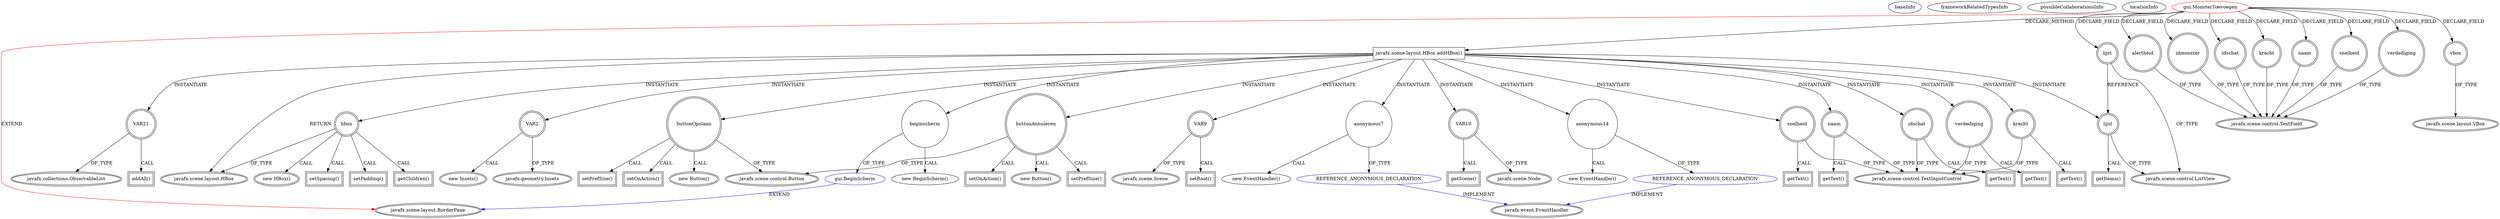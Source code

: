 digraph {
baseInfo[graphId=353,category="extension_graph",isAnonymous=false,possibleRelation=true]
frameworkRelatedTypesInfo[0="javafx.scene.layout.BorderPane"]
possibleCollaborationsInfo[0="353~CLIENT_METHOD_DECLARATION-INSTANTIATION-~javafx.scene.layout.BorderPane ~javafx.event.EventHandler ~false~true",1="353~CLIENT_METHOD_DECLARATION-INSTANTIATION-~javafx.scene.layout.BorderPane ~javafx.scene.layout.BorderPane ~false~false"]
locationInfo[projectName="Dieuken-rpg",filePath="/Dieuken-rpg/rpg-master/src/gui/MonsterToevoegen.java",contextSignature="MonsterToevoegen",graphId="353"]
0[label="gui.MonsterToevoegen",vertexType="ROOT_CLIENT_CLASS_DECLARATION",isFrameworkType=false,color=red]
1[label="javafx.scene.layout.BorderPane",vertexType="FRAMEWORK_CLASS_TYPE",isFrameworkType=true,peripheries=2]
2[label="alertheid",vertexType="FIELD_DECLARATION",isFrameworkType=true,peripheries=2,shape=circle]
3[label="javafx.scene.control.TextField",vertexType="FRAMEWORK_CLASS_TYPE",isFrameworkType=true,peripheries=2]
4[label="idmonster",vertexType="FIELD_DECLARATION",isFrameworkType=true,peripheries=2,shape=circle]
6[label="idschat",vertexType="FIELD_DECLARATION",isFrameworkType=true,peripheries=2,shape=circle]
8[label="kracht",vertexType="FIELD_DECLARATION",isFrameworkType=true,peripheries=2,shape=circle]
10[label="lijst",vertexType="FIELD_DECLARATION",isFrameworkType=true,peripheries=2,shape=circle]
11[label="javafx.scene.control.ListView",vertexType="FRAMEWORK_CLASS_TYPE",isFrameworkType=true,peripheries=2]
12[label="naam",vertexType="FIELD_DECLARATION",isFrameworkType=true,peripheries=2,shape=circle]
14[label="snelheid",vertexType="FIELD_DECLARATION",isFrameworkType=true,peripheries=2,shape=circle]
16[label="vbox",vertexType="FIELD_DECLARATION",isFrameworkType=true,peripheries=2,shape=circle]
17[label="javafx.scene.layout.VBox",vertexType="FRAMEWORK_CLASS_TYPE",isFrameworkType=true,peripheries=2]
18[label="verdediging",vertexType="FIELD_DECLARATION",isFrameworkType=true,peripheries=2,shape=circle]
20[label="javafx.scene.layout.HBox addHBox()",vertexType="CLIENT_METHOD_DECLARATION",isFrameworkType=false,shape=box]
21[label="javafx.scene.layout.HBox",vertexType="FRAMEWORK_CLASS_TYPE",isFrameworkType=true,peripheries=2]
23[label="hbox",vertexType="VARIABLE_EXPRESION",isFrameworkType=true,peripheries=2,shape=circle]
22[label="new HBox()",vertexType="CONSTRUCTOR_CALL",isFrameworkType=true,peripheries=2]
26[label="setPadding()",vertexType="INSIDE_CALL",isFrameworkType=true,peripheries=2,shape=box]
28[label="VAR2",vertexType="VARIABLE_EXPRESION",isFrameworkType=true,peripheries=2,shape=circle]
29[label="javafx.geometry.Insets",vertexType="FRAMEWORK_CLASS_TYPE",isFrameworkType=true,peripheries=2]
27[label="new Insets()",vertexType="CONSTRUCTOR_CALL",isFrameworkType=true,peripheries=2]
31[label="setSpacing()",vertexType="INSIDE_CALL",isFrameworkType=true,peripheries=2,shape=box]
33[label="buttonAnnuleren",vertexType="VARIABLE_EXPRESION",isFrameworkType=true,peripheries=2,shape=circle]
34[label="javafx.scene.control.Button",vertexType="FRAMEWORK_CLASS_TYPE",isFrameworkType=true,peripheries=2]
32[label="new Button()",vertexType="CONSTRUCTOR_CALL",isFrameworkType=true,peripheries=2]
36[label="setPrefSize()",vertexType="INSIDE_CALL",isFrameworkType=true,peripheries=2,shape=box]
38[label="setOnAction()",vertexType="INSIDE_CALL",isFrameworkType=true,peripheries=2,shape=box]
40[label="anonymous7",vertexType="VARIABLE_EXPRESION",isFrameworkType=false,shape=circle]
41[label="REFERENCE_ANONYMOUS_DECLARATION",vertexType="REFERENCE_ANONYMOUS_DECLARATION",isFrameworkType=false,color=blue]
42[label="javafx.event.EventHandler",vertexType="FRAMEWORK_INTERFACE_TYPE",isFrameworkType=true,peripheries=2]
39[label="new EventHandler()",vertexType="CONSTRUCTOR_CALL",isFrameworkType=false]
44[label="beginscherm",vertexType="VARIABLE_EXPRESION",isFrameworkType=false,shape=circle]
45[label="gui.BeginScherm",vertexType="REFERENCE_CLIENT_CLASS_DECLARATION",isFrameworkType=false,color=blue]
43[label="new BeginScherm()",vertexType="CONSTRUCTOR_CALL",isFrameworkType=false]
47[label="VAR9",vertexType="VARIABLE_EXPRESION",isFrameworkType=true,peripheries=2,shape=circle]
49[label="javafx.scene.Scene",vertexType="FRAMEWORK_CLASS_TYPE",isFrameworkType=true,peripheries=2]
48[label="setRoot()",vertexType="INSIDE_CALL",isFrameworkType=true,peripheries=2,shape=box]
50[label="VAR10",vertexType="VARIABLE_EXPRESION",isFrameworkType=true,peripheries=2,shape=circle]
52[label="javafx.scene.Node",vertexType="FRAMEWORK_CLASS_TYPE",isFrameworkType=true,peripheries=2]
51[label="getScene()",vertexType="INSIDE_CALL",isFrameworkType=true,peripheries=2,shape=box]
54[label="buttonOpslaan",vertexType="VARIABLE_EXPRESION",isFrameworkType=true,peripheries=2,shape=circle]
53[label="new Button()",vertexType="CONSTRUCTOR_CALL",isFrameworkType=true,peripheries=2]
57[label="setPrefSize()",vertexType="INSIDE_CALL",isFrameworkType=true,peripheries=2,shape=box]
59[label="setOnAction()",vertexType="INSIDE_CALL",isFrameworkType=true,peripheries=2,shape=box]
61[label="anonymous14",vertexType="VARIABLE_EXPRESION",isFrameworkType=false,shape=circle]
62[label="REFERENCE_ANONYMOUS_DECLARATION",vertexType="REFERENCE_ANONYMOUS_DECLARATION",isFrameworkType=false,color=blue]
60[label="new EventHandler()",vertexType="CONSTRUCTOR_CALL",isFrameworkType=false]
64[label="kracht",vertexType="VARIABLE_EXPRESION",isFrameworkType=true,peripheries=2,shape=circle]
66[label="javafx.scene.control.TextInputControl",vertexType="FRAMEWORK_CLASS_TYPE",isFrameworkType=true,peripheries=2]
65[label="getText()",vertexType="INSIDE_CALL",isFrameworkType=true,peripheries=2,shape=box]
67[label="naam",vertexType="VARIABLE_EXPRESION",isFrameworkType=true,peripheries=2,shape=circle]
68[label="getText()",vertexType="INSIDE_CALL",isFrameworkType=true,peripheries=2,shape=box]
70[label="snelheid",vertexType="VARIABLE_EXPRESION",isFrameworkType=true,peripheries=2,shape=circle]
71[label="getText()",vertexType="INSIDE_CALL",isFrameworkType=true,peripheries=2,shape=box]
73[label="verdediging",vertexType="VARIABLE_EXPRESION",isFrameworkType=true,peripheries=2,shape=circle]
74[label="getText()",vertexType="INSIDE_CALL",isFrameworkType=true,peripheries=2,shape=box]
76[label="idschat",vertexType="VARIABLE_EXPRESION",isFrameworkType=true,peripheries=2,shape=circle]
77[label="getText()",vertexType="INSIDE_CALL",isFrameworkType=true,peripheries=2,shape=box]
79[label="lijst",vertexType="VARIABLE_EXPRESION",isFrameworkType=true,peripheries=2,shape=circle]
80[label="getItems()",vertexType="INSIDE_CALL",isFrameworkType=true,peripheries=2,shape=box]
82[label="VAR21",vertexType="VARIABLE_EXPRESION",isFrameworkType=true,peripheries=2,shape=circle]
84[label="javafx.collections.ObservableList",vertexType="FRAMEWORK_INTERFACE_TYPE",isFrameworkType=true,peripheries=2]
83[label="addAll()",vertexType="INSIDE_CALL",isFrameworkType=true,peripheries=2,shape=box]
86[label="getChildren()",vertexType="INSIDE_CALL",isFrameworkType=true,peripheries=2,shape=box]
0->1[label="EXTEND",color=red]
0->2[label="DECLARE_FIELD"]
2->3[label="OF_TYPE"]
0->4[label="DECLARE_FIELD"]
4->3[label="OF_TYPE"]
0->6[label="DECLARE_FIELD"]
6->3[label="OF_TYPE"]
0->8[label="DECLARE_FIELD"]
8->3[label="OF_TYPE"]
0->10[label="DECLARE_FIELD"]
10->11[label="OF_TYPE"]
0->12[label="DECLARE_FIELD"]
12->3[label="OF_TYPE"]
0->14[label="DECLARE_FIELD"]
14->3[label="OF_TYPE"]
0->16[label="DECLARE_FIELD"]
16->17[label="OF_TYPE"]
0->18[label="DECLARE_FIELD"]
18->3[label="OF_TYPE"]
0->20[label="DECLARE_METHOD"]
20->21[label="RETURN"]
20->23[label="INSTANTIATE"]
23->21[label="OF_TYPE"]
23->22[label="CALL"]
23->26[label="CALL"]
20->28[label="INSTANTIATE"]
28->29[label="OF_TYPE"]
28->27[label="CALL"]
23->31[label="CALL"]
20->33[label="INSTANTIATE"]
33->34[label="OF_TYPE"]
33->32[label="CALL"]
33->36[label="CALL"]
33->38[label="CALL"]
20->40[label="INSTANTIATE"]
41->42[label="IMPLEMENT",color=blue]
40->41[label="OF_TYPE"]
40->39[label="CALL"]
20->44[label="INSTANTIATE"]
45->1[label="EXTEND",color=blue]
44->45[label="OF_TYPE"]
44->43[label="CALL"]
20->47[label="INSTANTIATE"]
47->49[label="OF_TYPE"]
47->48[label="CALL"]
20->50[label="INSTANTIATE"]
50->52[label="OF_TYPE"]
50->51[label="CALL"]
20->54[label="INSTANTIATE"]
54->34[label="OF_TYPE"]
54->53[label="CALL"]
54->57[label="CALL"]
54->59[label="CALL"]
20->61[label="INSTANTIATE"]
62->42[label="IMPLEMENT",color=blue]
61->62[label="OF_TYPE"]
61->60[label="CALL"]
20->64[label="INSTANTIATE"]
64->66[label="OF_TYPE"]
64->65[label="CALL"]
20->67[label="INSTANTIATE"]
67->66[label="OF_TYPE"]
67->68[label="CALL"]
20->70[label="INSTANTIATE"]
70->66[label="OF_TYPE"]
70->71[label="CALL"]
20->73[label="INSTANTIATE"]
73->66[label="OF_TYPE"]
73->74[label="CALL"]
20->76[label="INSTANTIATE"]
76->66[label="OF_TYPE"]
76->77[label="CALL"]
20->79[label="INSTANTIATE"]
10->79[label="REFERENCE"]
79->11[label="OF_TYPE"]
79->80[label="CALL"]
20->82[label="INSTANTIATE"]
82->84[label="OF_TYPE"]
82->83[label="CALL"]
23->86[label="CALL"]
}
